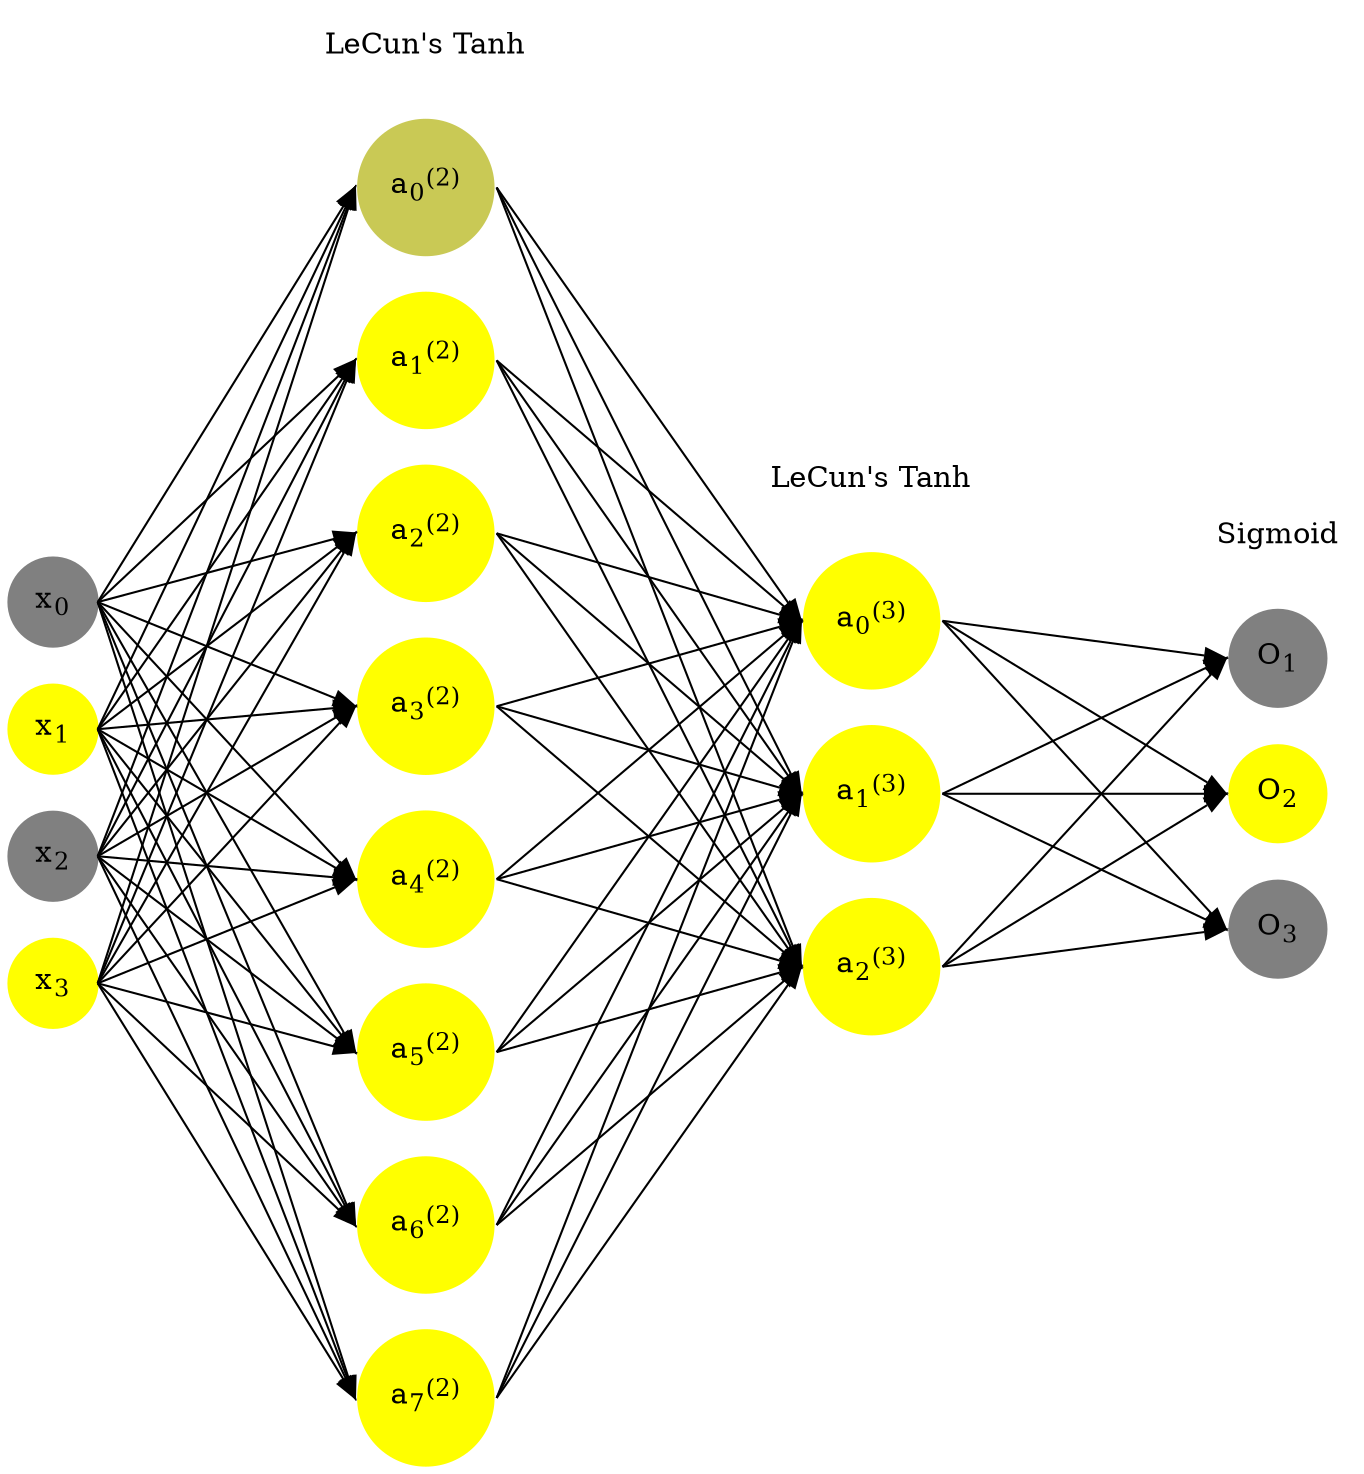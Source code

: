 digraph G {
	rankdir = LR;
	splines=false;
	edge[style=invis];
	ranksep= 1.4;
	{
	node [shape=circle, color="0.1667, 0.0, 0.5", style=filled, fillcolor="0.1667, 0.0, 0.5"];
	x0 [label=<x<sub>0</sub>>];
	}
	{
	node [shape=circle, color="0.1667, 1.0, 1.0", style=filled, fillcolor="0.1667, 1.0, 1.0"];
	x1 [label=<x<sub>1</sub>>];
	}
	{
	node [shape=circle, color="0.1667, 0.0, 0.5", style=filled, fillcolor="0.1667, 0.0, 0.5"];
	x2 [label=<x<sub>2</sub>>];
	}
	{
	node [shape=circle, color="0.1667, 1.0, 1.0", style=filled, fillcolor="0.1667, 1.0, 1.0"];
	x3 [label=<x<sub>3</sub>>];
	}
	{
	node [shape=circle, color="0.1667, 0.576428, 0.788214", style=filled, fillcolor="0.1667, 0.576428, 0.788214"];
	a02 [label=<a<sub>0</sub><sup>(2)</sup>>];
	}
	{
	node [shape=circle, color="0.1667, 1.221785, 1.110892", style=filled, fillcolor="0.1667, 1.221785, 1.110892"];
	a12 [label=<a<sub>1</sub><sup>(2)</sup>>];
	}
	{
	node [shape=circle, color="0.1667, 1.534733, 1.267367", style=filled, fillcolor="0.1667, 1.534733, 1.267367"];
	a22 [label=<a<sub>2</sub><sup>(2)</sup>>];
	}
	{
	node [shape=circle, color="0.1667, 1.328060, 1.164030", style=filled, fillcolor="0.1667, 1.328060, 1.164030"];
	a32 [label=<a<sub>3</sub><sup>(2)</sup>>];
	}
	{
	node [shape=circle, color="0.1667, 1.597782, 1.298891", style=filled, fillcolor="0.1667, 1.597782, 1.298891"];
	a42 [label=<a<sub>4</sub><sup>(2)</sup>>];
	}
	{
	node [shape=circle, color="0.1667, 1.203340, 1.101670", style=filled, fillcolor="0.1667, 1.203340, 1.101670"];
	a52 [label=<a<sub>5</sub><sup>(2)</sup>>];
	}
	{
	node [shape=circle, color="0.1667, 1.057243, 1.028622", style=filled, fillcolor="0.1667, 1.057243, 1.028622"];
	a62 [label=<a<sub>6</sub><sup>(2)</sup>>];
	}
	{
	node [shape=circle, color="0.1667, 1.479498, 1.239749", style=filled, fillcolor="0.1667, 1.479498, 1.239749"];
	a72 [label=<a<sub>7</sub><sup>(2)</sup>>];
	}
	{
	node [shape=circle, color="0.1667, 1.715802, 1.357901", style=filled, fillcolor="0.1667, 1.715802, 1.357901"];
	a03 [label=<a<sub>0</sub><sup>(3)</sup>>];
	}
	{
	node [shape=circle, color="0.1667, 1.577537, 1.288769", style=filled, fillcolor="0.1667, 1.577537, 1.288769"];
	a13 [label=<a<sub>1</sub><sup>(3)</sup>>];
	}
	{
	node [shape=circle, color="0.1667, 1.163429, 1.081714", style=filled, fillcolor="0.1667, 1.163429, 1.081714"];
	a23 [label=<a<sub>2</sub><sup>(3)</sup>>];
	}
	{
	node [shape=circle, color="0.1667, 0.0, 0.5", style=filled, fillcolor="0.1667, 0.0, 0.5"];
	O1 [label=<O<sub>1</sub>>];
	}
	{
	node [shape=circle, color="0.1667, 1.0, 1.0", style=filled, fillcolor="0.1667, 1.0, 1.0"];
	O2 [label=<O<sub>2</sub>>];
	}
	{
	node [shape=circle, color="0.1667, 0.0, 0.5", style=filled, fillcolor="0.1667, 0.0, 0.5"];
	O3 [label=<O<sub>3</sub>>];
	}
	{
	rank=same;
	x0->x1->x2->x3;
	}
	{
	rank=same;
	a02->a12->a22->a32->a42->a52->a62->a72;
	}
	{
	rank=same;
	a03->a13->a23;
	}
	{
	rank=same;
	O1->O2->O3;
	}
	l1 [shape=plaintext,label="LeCun's Tanh"];
	l1->a02;
	{rank=same; l1;a02};
	l2 [shape=plaintext,label="LeCun's Tanh"];
	l2->a03;
	{rank=same; l2;a03};
	l3 [shape=plaintext,label="Sigmoid"];
	l3->O1;
	{rank=same; l3;O1};
edge[style=solid, tailport=e, headport=w];
	{x0;x1;x2;x3} -> {a02;a12;a22;a32;a42;a52;a62;a72};
	{a02;a12;a22;a32;a42;a52;a62;a72} -> {a03;a13;a23};
	{a03;a13;a23} -> {O1,O2,O3};
}